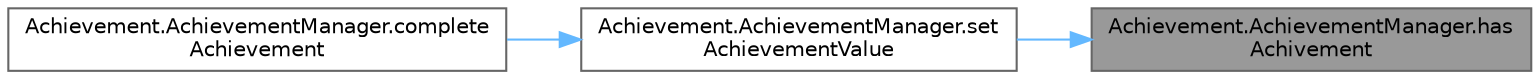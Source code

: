 digraph "Achievement.AchievementManager.hasAchivement"
{
 // LATEX_PDF_SIZE
  bgcolor="transparent";
  edge [fontname=Helvetica,fontsize=10,labelfontname=Helvetica,labelfontsize=10];
  node [fontname=Helvetica,fontsize=10,shape=box,height=0.2,width=0.4];
  rankdir="RL";
  Node1 [id="Node000001",label="Achievement.AchievementManager.has\lAchivement",height=0.2,width=0.4,color="gray40", fillcolor="grey60", style="filled", fontcolor="black",tooltip=" "];
  Node1 -> Node2 [id="edge1_Node000001_Node000002",dir="back",color="steelblue1",style="solid",tooltip=" "];
  Node2 [id="Node000002",label="Achievement.AchievementManager.set\lAchievementValue",height=0.2,width=0.4,color="grey40", fillcolor="white", style="filled",URL="$class_achievement_1_1_achievement_manager.html#a3a1308316bbe0558bf9443f9e47a097c",tooltip=" "];
  Node2 -> Node3 [id="edge2_Node000002_Node000003",dir="back",color="steelblue1",style="solid",tooltip=" "];
  Node3 [id="Node000003",label="Achievement.AchievementManager.complete\lAchievement",height=0.2,width=0.4,color="grey40", fillcolor="white", style="filled",URL="$class_achievement_1_1_achievement_manager.html#a2a57469f1f21d99fe8cfe1c1dbe2655f",tooltip=" "];
}

